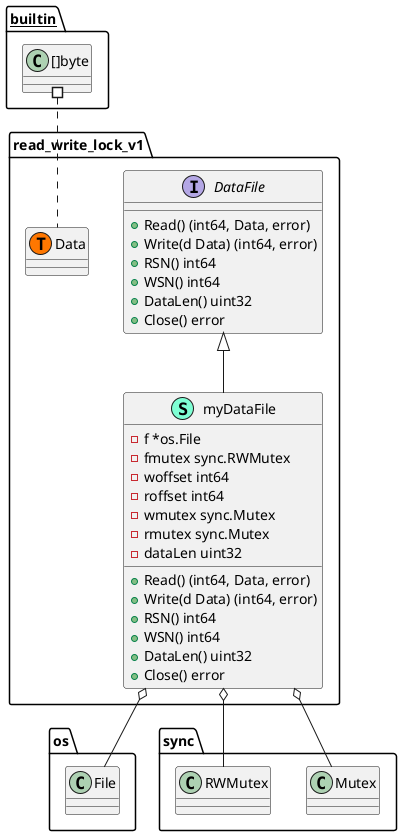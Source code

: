 @startuml
namespace read_write_lock_v1 {
    interface DataFile  {
        + Read() (int64, Data, error)
        + Write(d Data) (int64, error)
        + RSN() int64
        + WSN() int64
        + DataLen() uint32
        + Close() error

    }
    class myDataFile << (S,Aquamarine) >> {
        - f *os.File
        - fmutex sync.RWMutex
        - woffset int64
        - roffset int64
        - wmutex sync.Mutex
        - rmutex sync.Mutex
        - dataLen uint32

        + Read() (int64, Data, error)
        + Write(d Data) (int64, error)
        + RSN() int64
        + WSN() int64
        + DataLen() uint32
        + Close() error

    }
    class read_write_lock_v1.Data << (T, #FF7700) >>  {
    }
}

"read_write_lock_v1.DataFile" <|-- "read_write_lock_v1.myDataFile"

"read_write_lock_v1.myDataFile" o-- "os.File"
"read_write_lock_v1.myDataFile" o-- "sync.Mutex"
"read_write_lock_v1.myDataFile" o-- "sync.RWMutex"

"__builtin__.[]byte" #.. "read_write_lock_v1.Data"
@enduml
